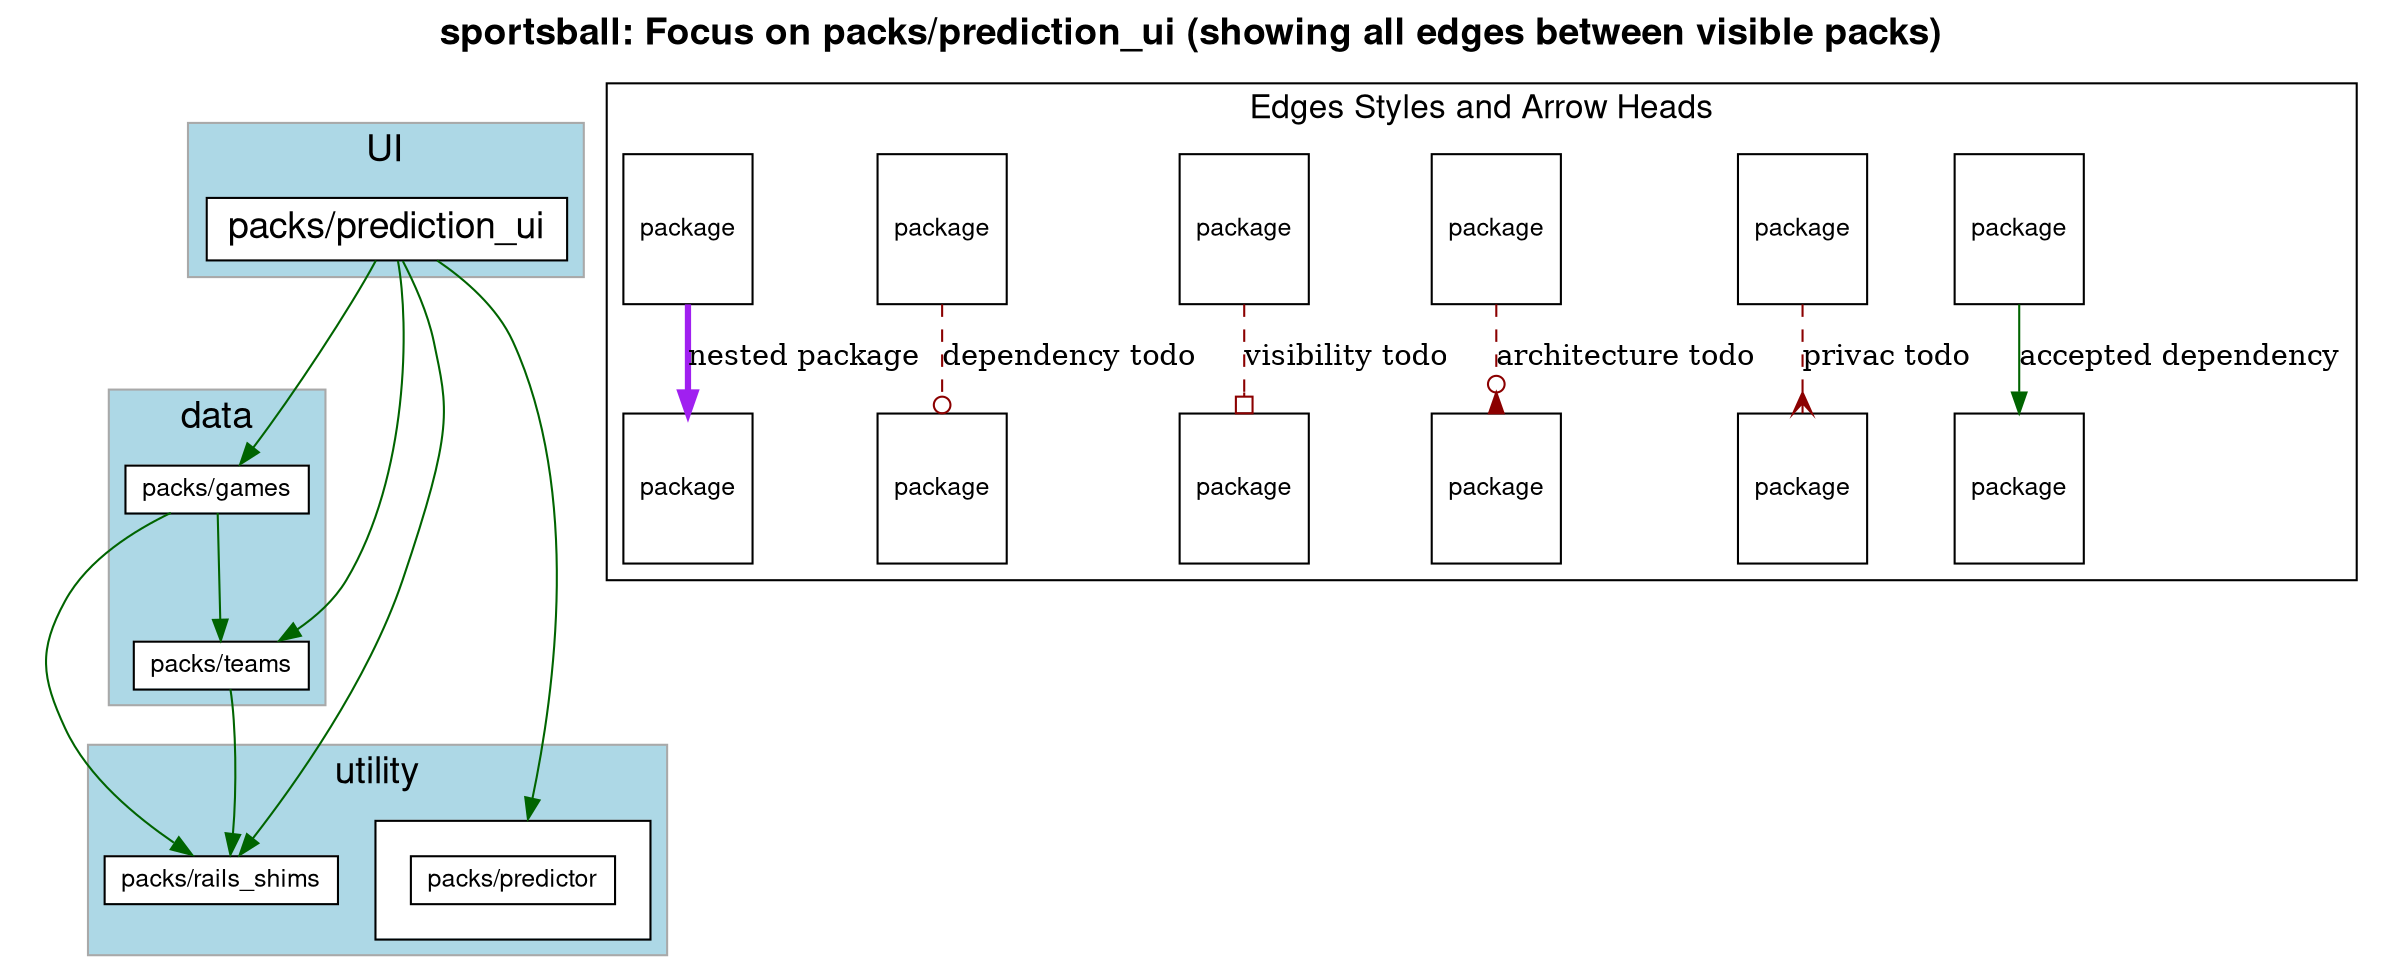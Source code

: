 digraph package_diagram {
  rankdir=TD
  graph [
    labelloc="t"
    fontname="Helvetica,Arial,sans-serif"
    dpi=100
    layout=dot
    label=<<b>sportsball: Focus on packs/prediction_ui (showing all edges between visible packs)</b>>
    fontsize=18
  ]
  node [
    fontname="Helvetica,Arial,sans-serif"
    fontsize=26.0
    fontcolor=black
    fillcolor=white
    color=black
    height=1.0
    style=filled
    shape=plain
  ]
    subgraph app {
      shape=box
      color=darkgrey
      fillcolor=lightblue
      style=filled
        label="app"
        cluster=true
        rank = 0    }
    subgraph UI {
      shape=box
      color=darkgrey
      fillcolor=lightblue
      style=filled
        label="UI"
        cluster=true
        rank = 1        "packs/prediction_ui" [
            fontsize=18.0
            label= <
                <table border='0' cellborder='1' cellspacing='0' cellpadding='4'>
                  <tr> <td align='left'> packs/prediction_ui </td> </tr>
                </table>
              >
          ]
        
    }
    subgraph data {
      shape=box
      color=darkgrey
      fillcolor=lightblue
      style=filled
        label="data"
        cluster=true
        rank = 2        "packs/games" [
            fontsize=12.0
            label= <
                <table border='0' cellborder='1' cellspacing='0' cellpadding='4'>
                  <tr> <td align='left'> packs/games </td> </tr>
                </table>
              >
          ]
        
        "packs/teams" [
            fontsize=12.0
            label= <
                <table border='0' cellborder='1' cellspacing='0' cellpadding='4'>
                  <tr> <td align='left'> packs/teams </td> </tr>
                </table>
              >
          ]
        
    }
              "packs/prediction_ui" -> "packs/games" [ style=invis ]
              "packs/prediction_ui" -> "packs/teams" [ style=invis ]
    subgraph utility {
      shape=box
      color=darkgrey
      fillcolor=lightblue
      style=filled
        label="utility"
        cluster=true
        rank = 3        "packs/predictor" [
            fontsize=12.0
            label= <
                <table border='0' cellborder='1' cellspacing='0' cellpadding='16'><tr><td>
                  <table border='0' cellborder='1' cellspacing='0' cellpadding='4'>
                    <tr> <td port='private'> packs/predictor </td> </tr>
                  </table>
                </td></tr></table>
              >
          ]
        
        "packs/rails_shims" [
            fontsize=12.0
            label= <
                <table border='0' cellborder='1' cellspacing='0' cellpadding='4'>
                  <tr> <td align='left'> packs/rails_shims </td> </tr>
                </table>
              >
          ]
        
    }
              "packs/games" -> "packs/predictor" [ style=invis ]
              "packs/teams" -> "packs/predictor" [ style=invis ]
              "packs/games" -> "packs/rails_shims" [ style=invis ]
              "packs/teams" -> "packs/rails_shims" [ style=invis ]
    subgraph NotInLayer {
      shape=box
      color=darkgrey
      fillcolor=lightblue
      style=filled
        cluster=false
    }
          "packs/games" -> "packs/rails_shims" [ color=darkgreen ]
          "packs/games" -> "packs/teams" [ color=darkgreen ]
          "packs/prediction_ui" -> "packs/games" [ color=darkgreen ]
          "packs/prediction_ui" -> "packs/predictor" [ color=darkgreen ]
          "packs/prediction_ui" -> "packs/rails_shims" [ color=darkgreen ]
          "packs/prediction_ui" -> "packs/teams" [ color=darkgreen ]
          "packs/teams" -> "packs/rails_shims" [ color=darkgreen ]
  subgraph cluster_legend {
    fontsize=16
    label="Edges Styles and Arrow Heads"
    A [ fontsize=12 shape=box label="package"]
    B [ fontsize=12 shape=box label="package"]
    C [ fontsize=12 shape=box label="package"]
    D [ fontsize=12 shape=box label="package"]
    E [ fontsize=12 shape=box label="package"]
    F [ fontsize=12 shape=box label="package"]
    G [ fontsize=12 shape=box label="package"]
    H [ fontsize=12 shape=box label="package"]
    I [ fontsize=12 shape=box label="package"]
    J [ fontsize=12 shape=box label="package"]
    K [ fontsize=12 shape=box label="package"]
    L [ fontsize=12 shape=box label="package"]
    A -> B [label="accepted dependency" color=darkgreen]
    C -> D [label="privac todo" color=darkred style=dashed arrowhead=crow]
    E -> F [label="architecture todo" color=darkred style=dashed arrowhead=invodot]
    G -> H [label="visibility todo" color=darkred style=dashed arrowhead=obox]
    I -> J [label="dependency todo" color=darkred style=dashed arrowhead=odot]
    K -> L [label="nested package" color=purple penwidth=3]
  }
  subgraph cluster_teams_legend {
    fontsize=16
    label="Team Colors"


  }
  J -> "" [style=invis]
}
